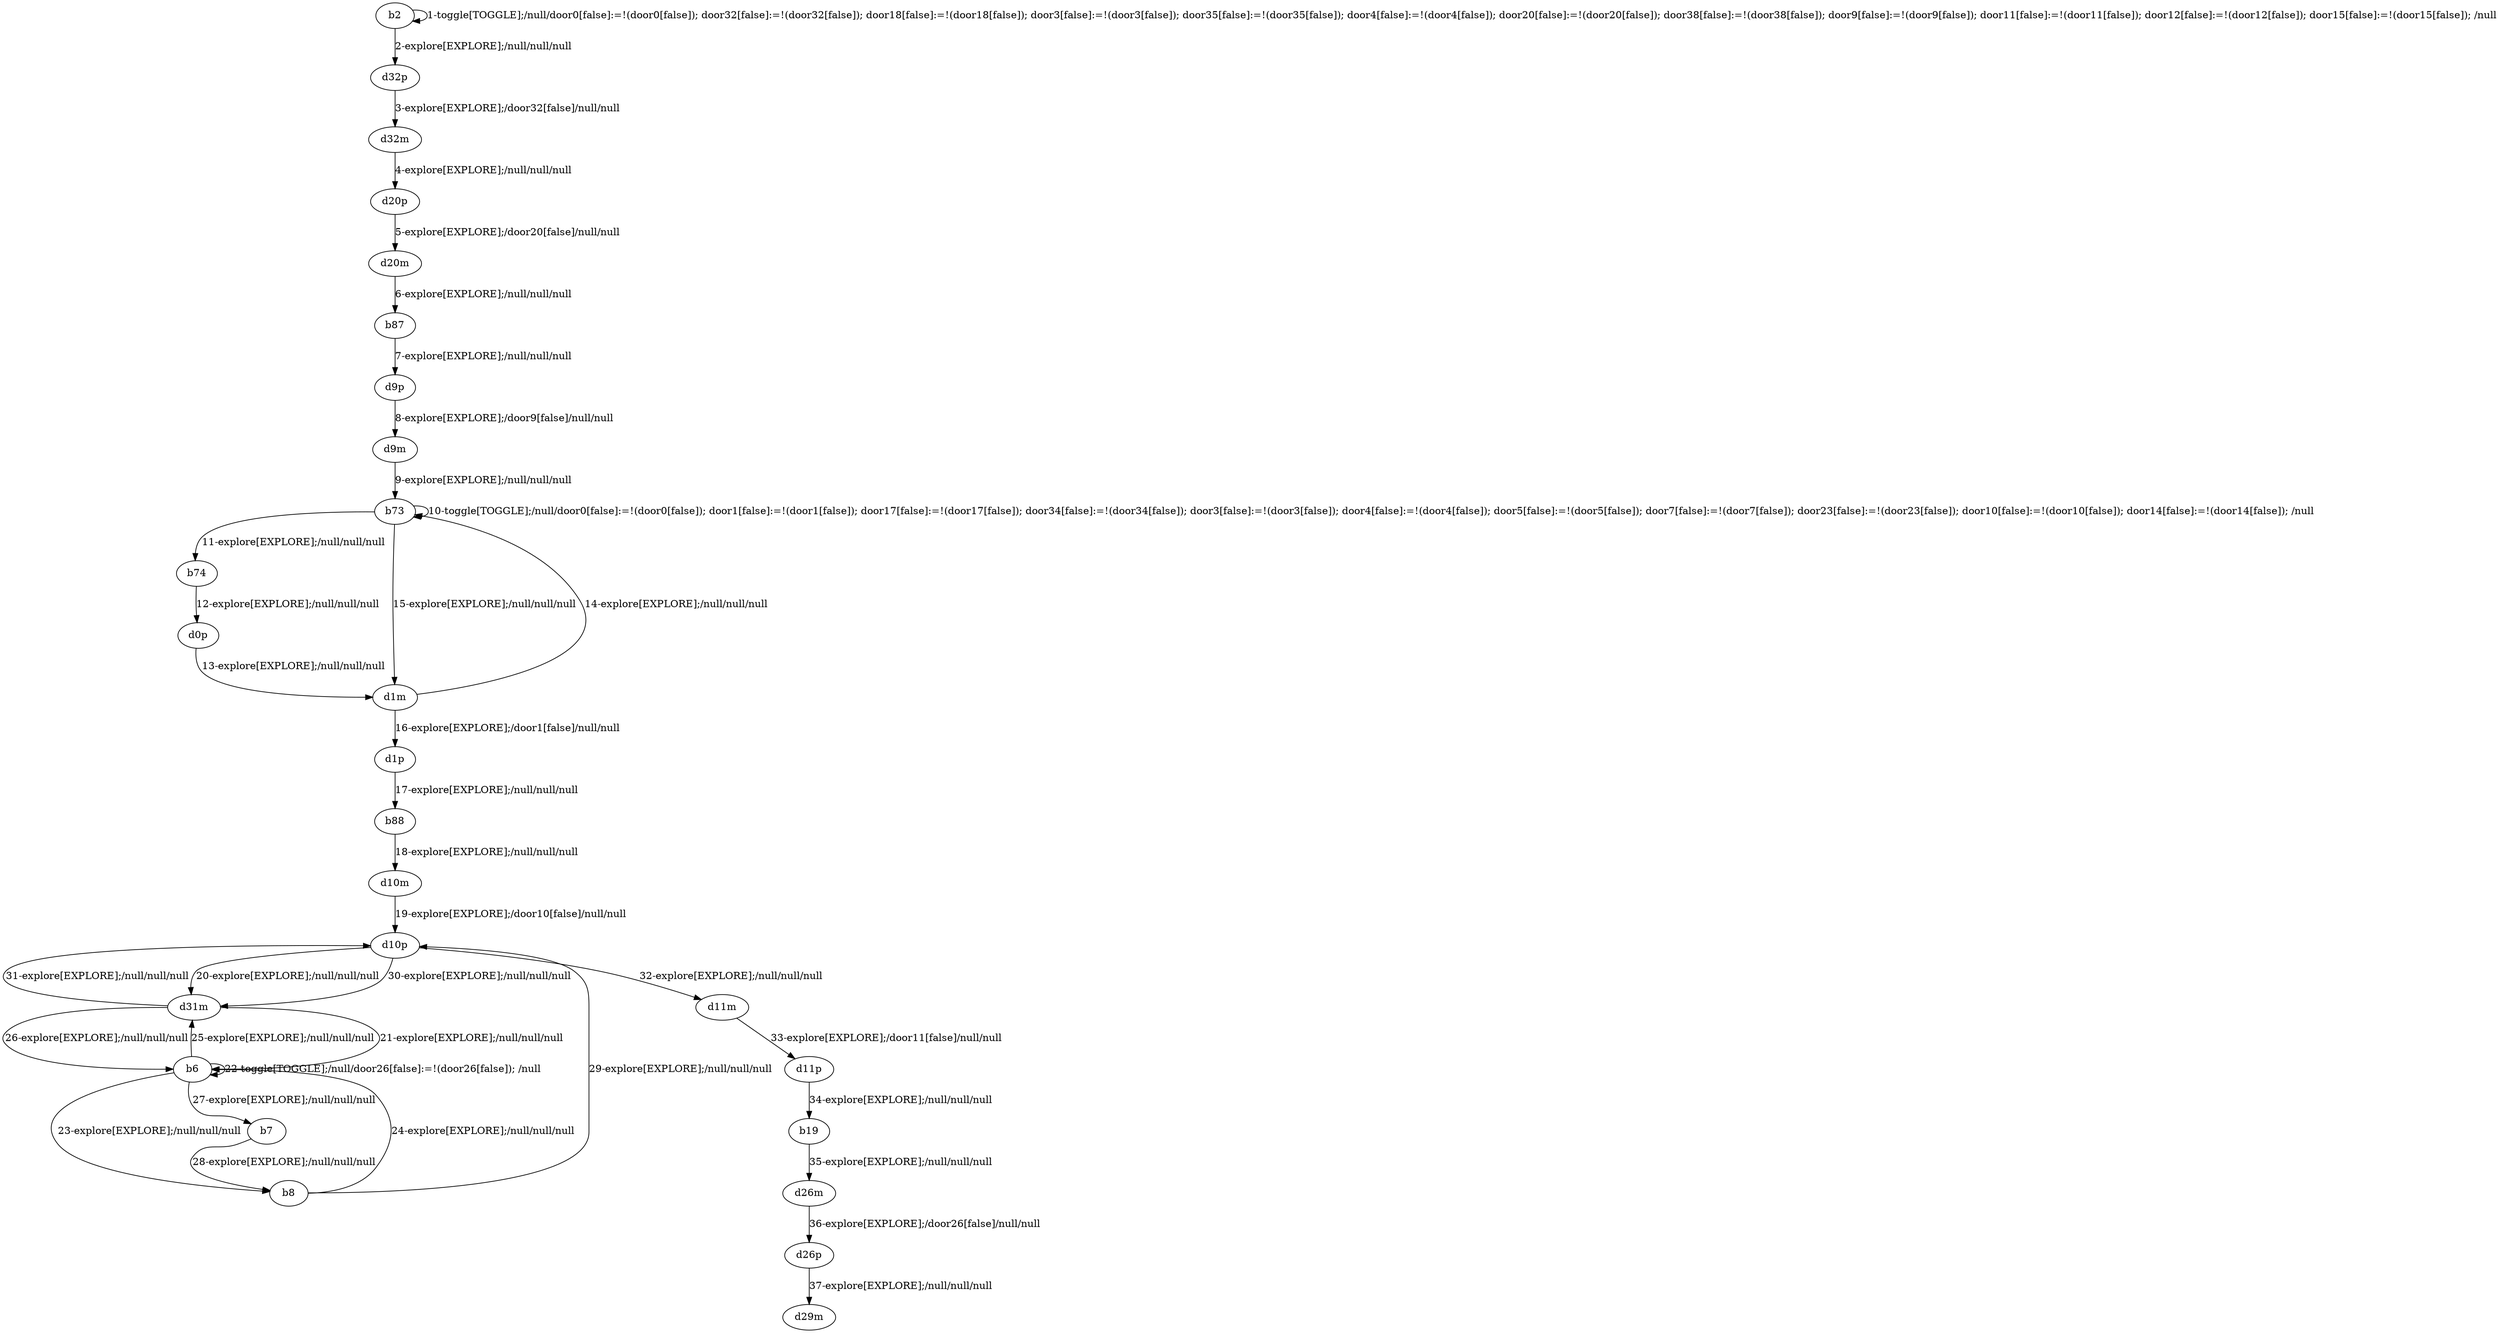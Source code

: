 # Total number of goals covered by this test: 2
# b6 --> b8
# b8 --> b6

digraph g {
"b2" -> "b2" [label = "1-toggle[TOGGLE];/null/door0[false]:=!(door0[false]); door32[false]:=!(door32[false]); door18[false]:=!(door18[false]); door3[false]:=!(door3[false]); door35[false]:=!(door35[false]); door4[false]:=!(door4[false]); door20[false]:=!(door20[false]); door38[false]:=!(door38[false]); door9[false]:=!(door9[false]); door11[false]:=!(door11[false]); door12[false]:=!(door12[false]); door15[false]:=!(door15[false]); /null"];
"b2" -> "d32p" [label = "2-explore[EXPLORE];/null/null/null"];
"d32p" -> "d32m" [label = "3-explore[EXPLORE];/door32[false]/null/null"];
"d32m" -> "d20p" [label = "4-explore[EXPLORE];/null/null/null"];
"d20p" -> "d20m" [label = "5-explore[EXPLORE];/door20[false]/null/null"];
"d20m" -> "b87" [label = "6-explore[EXPLORE];/null/null/null"];
"b87" -> "d9p" [label = "7-explore[EXPLORE];/null/null/null"];
"d9p" -> "d9m" [label = "8-explore[EXPLORE];/door9[false]/null/null"];
"d9m" -> "b73" [label = "9-explore[EXPLORE];/null/null/null"];
"b73" -> "b73" [label = "10-toggle[TOGGLE];/null/door0[false]:=!(door0[false]); door1[false]:=!(door1[false]); door17[false]:=!(door17[false]); door34[false]:=!(door34[false]); door3[false]:=!(door3[false]); door4[false]:=!(door4[false]); door5[false]:=!(door5[false]); door7[false]:=!(door7[false]); door23[false]:=!(door23[false]); door10[false]:=!(door10[false]); door14[false]:=!(door14[false]); /null"];
"b73" -> "b74" [label = "11-explore[EXPLORE];/null/null/null"];
"b74" -> "d0p" [label = "12-explore[EXPLORE];/null/null/null"];
"d0p" -> "d1m" [label = "13-explore[EXPLORE];/null/null/null"];
"d1m" -> "b73" [label = "14-explore[EXPLORE];/null/null/null"];
"b73" -> "d1m" [label = "15-explore[EXPLORE];/null/null/null"];
"d1m" -> "d1p" [label = "16-explore[EXPLORE];/door1[false]/null/null"];
"d1p" -> "b88" [label = "17-explore[EXPLORE];/null/null/null"];
"b88" -> "d10m" [label = "18-explore[EXPLORE];/null/null/null"];
"d10m" -> "d10p" [label = "19-explore[EXPLORE];/door10[false]/null/null"];
"d10p" -> "d31m" [label = "20-explore[EXPLORE];/null/null/null"];
"d31m" -> "b6" [label = "21-explore[EXPLORE];/null/null/null"];
"b6" -> "b6" [label = "22-toggle[TOGGLE];/null/door26[false]:=!(door26[false]); /null"];
"b6" -> "b8" [label = "23-explore[EXPLORE];/null/null/null"];
"b8" -> "b6" [label = "24-explore[EXPLORE];/null/null/null"];
"b6" -> "d31m" [label = "25-explore[EXPLORE];/null/null/null"];
"d31m" -> "b6" [label = "26-explore[EXPLORE];/null/null/null"];
"b6" -> "b7" [label = "27-explore[EXPLORE];/null/null/null"];
"b7" -> "b8" [label = "28-explore[EXPLORE];/null/null/null"];
"b8" -> "d10p" [label = "29-explore[EXPLORE];/null/null/null"];
"d10p" -> "d31m" [label = "30-explore[EXPLORE];/null/null/null"];
"d31m" -> "d10p" [label = "31-explore[EXPLORE];/null/null/null"];
"d10p" -> "d11m" [label = "32-explore[EXPLORE];/null/null/null"];
"d11m" -> "d11p" [label = "33-explore[EXPLORE];/door11[false]/null/null"];
"d11p" -> "b19" [label = "34-explore[EXPLORE];/null/null/null"];
"b19" -> "d26m" [label = "35-explore[EXPLORE];/null/null/null"];
"d26m" -> "d26p" [label = "36-explore[EXPLORE];/door26[false]/null/null"];
"d26p" -> "d29m" [label = "37-explore[EXPLORE];/null/null/null"];
}